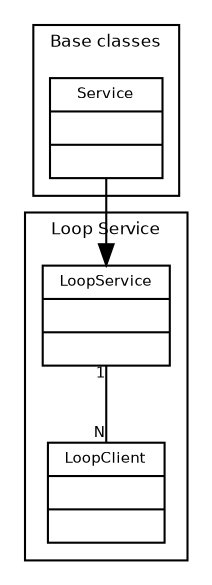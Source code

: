 digraph G {
	fontname = "Bitstream Vera Sans"
	fontsize = 8
	
	node [
		fontname = "Bitstream Vera Sans"
		fontsize = 7
		shape = "record"	
	]
	
	edge [
		fontname = "Bitstream Vera Sans"
		fontsize = 7
	]
	
	
	subgraph clusterBase {
		label = "Base classes"
	
		Service [
			label = "{Service||}"
		]
	}
		
	subgraph clusterLoopSvc {
		label = "Loop Service"
		
		LoopService [
			label = "{LoopService||}"
		]
	
		LoopClient [
			label = "{LoopClient||}"
		]
	}	
	
	Service -> LoopService
	
	edge [
		arrowhead = "none"

                headlabel = "N"
                taillabel = "1"
	]
	
	LoopService -> LoopClient
}